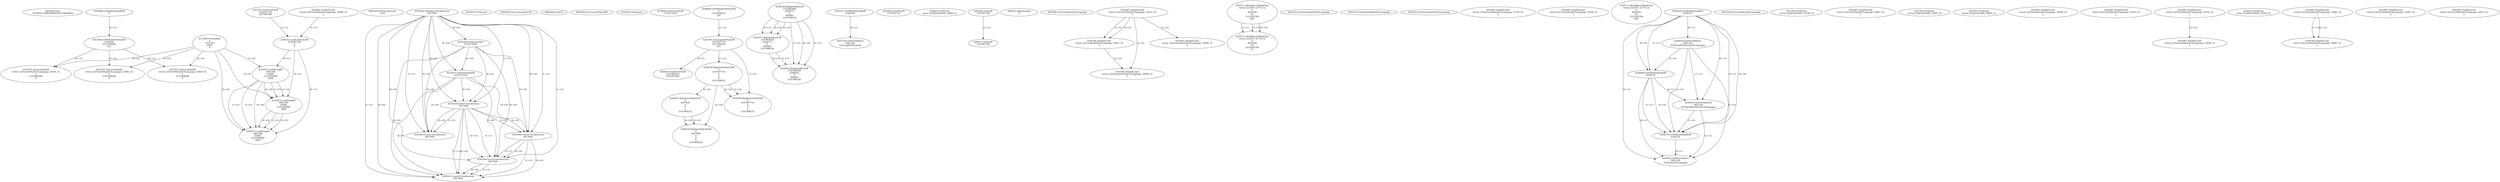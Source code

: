 // Global SCDG with merge call
digraph {
	0 [label="6850628.main
003383a1c68f832d0d4e857c94ed90ef"]
	1 [label="4254480.GetModuleHandleW
0"]
	2 [label="6844434.SetThreadLocale
1024"]
	3 [label="4243965.InitializeCriticalSection
6917004"]
	4 [label="4243979.GetVersion
"]
	5 [label="4250188.GetSystemInfo
2147417660"]
	3 -> 5 [label="(0-->0)"]
	6 [label="6844540.GetCommandLineW
"]
	7 [label="4214413.GetStartupInfoW
2147417624"]
	3 -> 7 [label="(0-->0)"]
	5 -> 7 [label="(0-->0)"]
	8 [label="6844560.GetACP
"]
	9 [label="6844580.GetCurrentThreadId
"]
	10 [label="4250204.GetVersion
"]
	11 [label="4276690.GetVersionExW
2147417420"]
	12 [label="4243306.GetModuleFileNameW
4194304
2147408904
522"]
	1 -> 12 [label="(0-->1)"]
	13 [label="4248064.GetModuleFileNameW
0
2147408370
261"]
	14 [label="4215383.VirtualAlloc
0
1310704
4096
4"]
	15 [label="4246338.RegOpenKeyExW
2147483649
4246772
0
983065
2147408236"]
	16 [label="4246372.RegOpenKeyExW
2147483650
4246772
0
983065
2147408236"]
	15 -> 16 [label="(2-->2)"]
	15 -> 16 [label="(4-->4)"]
	15 -> 16 [label="(5-->5)"]
	17 [label="4245741.GetModuleHandleW
4246160"]
	18 [label="4245758.GetProcAddress
9441320
GetLongPathNameW"]
	17 -> 18 [label="(0-->1)"]
	19 [label="4245785.GetLongPathNameW
2147407710
2147406542
261"]
	13 -> 19 [label="(3-->3)"]
	20 [label="4245683.CharNextW
2147407716"]
	21 [label="4246014.FindFirstFileW
2147406542
2147407064"]
	19 -> 21 [label="(2-->1)"]
	22 [label="4246032.FindClose
retval_FindFirstFileW_32869_32"]
	23 [label="4246044.lstrlenW
2147407108"]
	24 [label="4246556.RegQueryValueExW
0
2147407710
0
0
0
2147408232"]
	19 -> 24 [label="(1-->2)"]
	25 [label="4246599.RegQueryValueExW
0
2147407710
0
0
0
2147408232"]
	19 -> 25 [label="(1-->2)"]
	24 -> 25 [label="(2-->2)"]
	24 -> 25 [label="(6-->6)"]
	26 [label="4246722.RegCloseKey
0"]
	27 [label="4247883.GetUserDefaultUILanguage
"]
	28 [label="4245418.EnterCriticalSection
6917004"]
	3 -> 28 [label="(1-->1)"]
	3 -> 28 [label="(0-->0)"]
	5 -> 28 [label="(0-->0)"]
	7 -> 28 [label="(0-->0)"]
	29 [label="4245469.LeaveCriticalSection
6917004"]
	3 -> 29 [label="(1-->1)"]
	28 -> 29 [label="(1-->1)"]
	3 -> 29 [label="(0-->0)"]
	5 -> 29 [label="(0-->0)"]
	7 -> 29 [label="(0-->0)"]
	28 -> 29 [label="(0-->0)"]
	30 [label="4245487.IsValidLocale
retval_GetUserDefaultUILanguage_33031_32
2"]
	31 [label="4250171.MultiByteToWideChar
retval_GetACP_32774_32
0
4243508
10
2147403704
2047"]
	32 [label="4250171.MultiByteToWideChar
retval_GetACP_32774_32
0
4243508
10
3224282764
11"]
	31 -> 32 [label="(1-->1)"]
	31 -> 32 [label="(3-->3)"]
	31 -> 32 [label="(4-->4)"]
	33 [label="4244766.IsValidLocale
retval_GetUserDefaultUILanguage_33031_32
2"]
	30 -> 33 [label="(1-->1)"]
	30 -> 33 [label="(2-->2)"]
	34 [label="4245525.GetSystemDefaultUILanguage
"]
	35 [label="4245552.GetSystemDefaultUILanguage
"]
	36 [label="4246635.RegQueryValueExW
0
4247000
0
0
0
2147408232"]
	24 -> 36 [label="(6-->6)"]
	37 [label="4245454.LeaveCriticalSection
6917004"]
	3 -> 37 [label="(1-->1)"]
	28 -> 37 [label="(1-->1)"]
	3 -> 37 [label="(0-->0)"]
	5 -> 37 [label="(0-->0)"]
	7 -> 37 [label="(0-->0)"]
	28 -> 37 [label="(0-->0)"]
	38 [label="4247923.GetSystemDefaultUILanguage
"]
	39 [label="4245487.IsValidLocale
retval_GetSystemDefaultUILanguage_33370_32
2"]
	40 [label="4244766.IsValidLocale
retval_GetSystemDefaultUILanguage_34006_32
2"]
	30 -> 40 [label="(2-->2)"]
	33 -> 40 [label="(2-->2)"]
	41 [label="4246402.RegOpenKeyExW
2147483649
4246832
0
983065
2147408236"]
	15 -> 41 [label="(1-->1)"]
	15 -> 41 [label="(4-->4)"]
	16 -> 41 [label="(4-->4)"]
	15 -> 41 [label="(5-->5)"]
	16 -> 41 [label="(5-->5)"]
	42 [label="4245487.IsValidLocale
retval_GetUserDefaultUILanguage_33169_32
2"]
	43 [label="4250171.MultiByteToWideChar
retval_GetACP_32774_32
0
4243656
10
2147403704
2047"]
	44 [label="4244018.GetModuleHandleW
4244120"]
	45 [label="4244024.GetProcAddress
9441320
GetThreadPreferredUILanguages"]
	44 -> 45 [label="(0-->1)"]
	46 [label="4244044.GetModuleHandleW
4244120"]
	44 -> 46 [label="(1-->1)"]
	44 -> 46 [label="(0-->0)"]
	45 -> 46 [label="(1-->0)"]
	47 [label="4244050.GetProcAddress
9441320
SetThreadPreferredUILanguages"]
	44 -> 47 [label="(0-->1)"]
	45 -> 47 [label="(1-->1)"]
	46 -> 47 [label="(0-->1)"]
	48 [label="4244070.GetModuleHandleW
4244120"]
	44 -> 48 [label="(1-->1)"]
	46 -> 48 [label="(1-->1)"]
	44 -> 48 [label="(0-->0)"]
	45 -> 48 [label="(1-->0)"]
	46 -> 48 [label="(0-->0)"]
	47 -> 48 [label="(1-->0)"]
	49 [label="4244076.GetProcAddress
9441320
GetThreadUILanguage"]
	44 -> 49 [label="(0-->1)"]
	45 -> 49 [label="(1-->1)"]
	46 -> 49 [label="(0-->1)"]
	47 -> 49 [label="(1-->1)"]
	48 -> 49 [label="(0-->1)"]
	50 [label="4246676.RegQueryValueExW
0
4247000
0
0
0
2147408232"]
	36 -> 50 [label="(2-->2)"]
	24 -> 50 [label="(6-->6)"]
	36 -> 50 [label="(6-->6)"]
	51 [label="4245487.IsValidLocale
retval_GetUserDefaultUILanguage_32806_32
2"]
	52 [label="4245580.EnterCriticalSection
6917004"]
	3 -> 52 [label="(1-->1)"]
	28 -> 52 [label="(1-->1)"]
	29 -> 52 [label="(1-->1)"]
	3 -> 52 [label="(0-->0)"]
	5 -> 52 [label="(0-->0)"]
	7 -> 52 [label="(0-->0)"]
	28 -> 52 [label="(0-->0)"]
	29 -> 52 [label="(0-->0)"]
	53 [label="4245621.LeaveCriticalSection
6917004"]
	3 -> 53 [label="(1-->1)"]
	28 -> 53 [label="(1-->1)"]
	29 -> 53 [label="(1-->1)"]
	52 -> 53 [label="(1-->1)"]
	3 -> 53 [label="(0-->0)"]
	5 -> 53 [label="(0-->0)"]
	7 -> 53 [label="(0-->0)"]
	28 -> 53 [label="(0-->0)"]
	29 -> 53 [label="(0-->0)"]
	52 -> 53 [label="(0-->0)"]
	54 [label="4247558.GetUserDefaultUILanguage
"]
	55 [label="4247567.GetLocaleInfoW
retval_GetUserDefaultUILanguage_32828_32
3
2147408268
4"]
	12 -> 55 [label="(0-->2)"]
	14 -> 55 [label="(4-->4)"]
	56 [label="4247247.FindFirstFileW
3224341740
2147407640"]
	57 [label="4247263.FindClose
retval_FindFirstFileW_33108_32"]
	58 [label="4248145.LoadLibraryExW
3224341740
0
2"]
	56 -> 58 [label="(1-->1)"]
	51 -> 58 [label="(2-->3)"]
	59 [label="4250073.LoadStringW
9441340
65485
2147409468
4096"]
	58 -> 59 [label="(0-->1)"]
	14 -> 59 [label="(3-->4)"]
	60 [label="4245487.IsValidLocale
retval_GetUserDefaultUILanguage_32807_32
2"]
	61 [label="4247567.GetLocaleInfoW
retval_GetUserDefaultUILanguage_32843_32
3
2147408268
4"]
	12 -> 61 [label="(0-->2)"]
	14 -> 61 [label="(4-->4)"]
	62 [label="4247263.FindClose
retval_FindFirstFileW_32847_32"]
	63 [label="4247567.GetLocaleInfoW
retval_GetUserDefaultUILanguage_32834_32
3
2147408268
4"]
	12 -> 63 [label="(0-->2)"]
	14 -> 63 [label="(4-->4)"]
	64 [label="4247263.FindClose
retval_FindFirstFileW_32836_32"]
	65 [label="4250073.LoadStringW
9441340
65484
2147409468
4096"]
	58 -> 65 [label="(0-->1)"]
	59 -> 65 [label="(1-->1)"]
	59 -> 65 [label="(3-->3)"]
	14 -> 65 [label="(3-->4)"]
	59 -> 65 [label="(4-->4)"]
	66 [label="4245487.IsValidLocale
retval_GetUserDefaultUILanguage_33028_32
2"]
	67 [label="4245487.IsValidLocale
retval_GetUserDefaultUILanguage_33012_32
2"]
	68 [label="4245487.IsValidLocale
retval_GetSystemDefaultUILanguage_33084_32
2"]
	30 -> 68 [label="(2-->2)"]
	69 [label="4246113.lstrlenW
2147407108"]
	23 -> 69 [label="(1-->1)"]
	70 [label="4245487.IsValidLocale
retval_GetUserDefaultUILanguage_33102_32
2"]
	71 [label="4246032.FindClose
retval_FindFirstFileW_32916_32"]
	72 [label="4245487.IsValidLocale
retval_GetUserDefaultUILanguage_33083_32
2"]
	73 [label="4245487.IsValidLocale
retval_GetUserDefaultUILanguage_33287_32
2"]
	74 [label="4245487.IsValidLocale
retval_GetUserDefaultUILanguage_32913_32
2"]
	75 [label="4245487.IsValidLocale
retval_GetSystemDefaultUILanguage_33428_32
2"]
	70 -> 75 [label="(2-->2)"]
	76 [label="4250073.LoadStringW
9441340
65483
2147409468
4096"]
	58 -> 76 [label="(0-->1)"]
	59 -> 76 [label="(1-->1)"]
	65 -> 76 [label="(1-->1)"]
	59 -> 76 [label="(3-->3)"]
	65 -> 76 [label="(3-->3)"]
	14 -> 76 [label="(3-->4)"]
	59 -> 76 [label="(4-->4)"]
	65 -> 76 [label="(4-->4)"]
	77 [label="4244766.IsValidLocale
retval_GetUserDefaultUILanguage_33083_32
2"]
	72 -> 77 [label="(1-->1)"]
	72 -> 77 [label="(2-->2)"]
}
